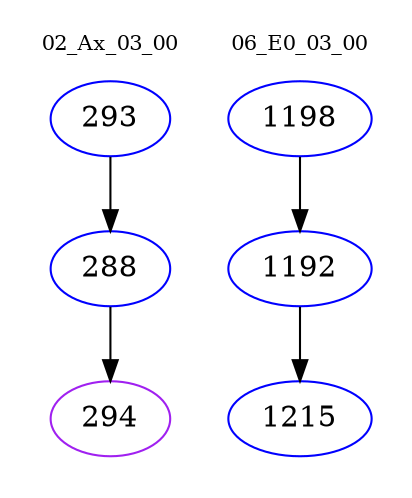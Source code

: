 digraph{
subgraph cluster_0 {
color = white
label = "02_Ax_03_00";
fontsize=10;
T0_293 [label="293", color="blue"]
T0_293 -> T0_288 [color="black"]
T0_288 [label="288", color="blue"]
T0_288 -> T0_294 [color="black"]
T0_294 [label="294", color="purple"]
}
subgraph cluster_1 {
color = white
label = "06_E0_03_00";
fontsize=10;
T1_1198 [label="1198", color="blue"]
T1_1198 -> T1_1192 [color="black"]
T1_1192 [label="1192", color="blue"]
T1_1192 -> T1_1215 [color="black"]
T1_1215 [label="1215", color="blue"]
}
}
